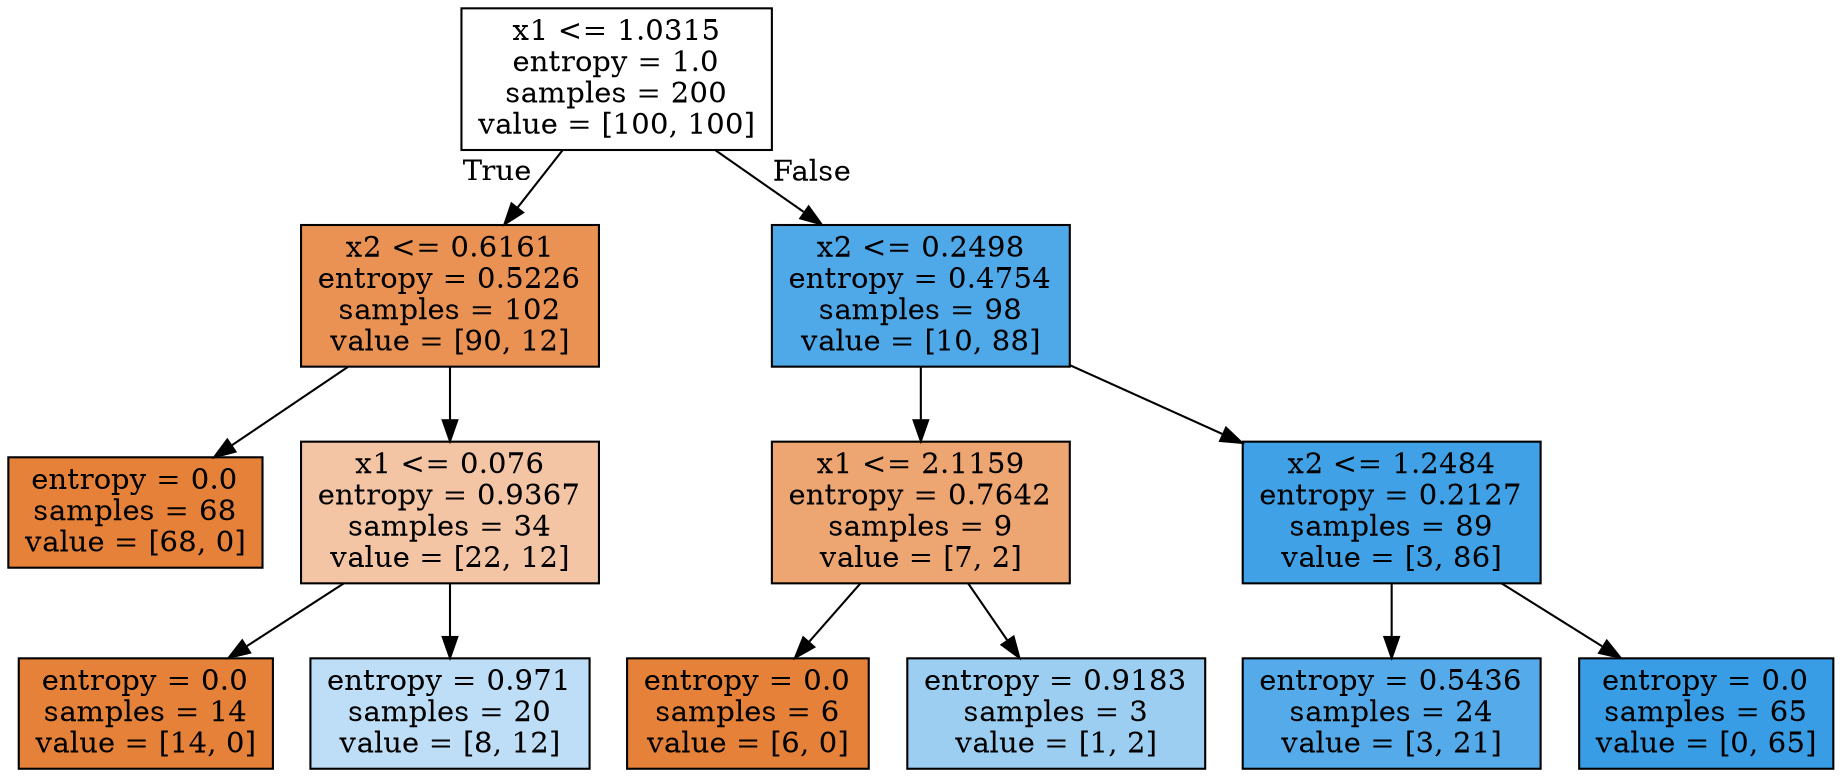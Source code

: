 digraph Tree {
node [shape=box, style="filled", color="black"] ;
0 [label="x1 <= 1.0315\nentropy = 1.0\nsamples = 200\nvalue = [100, 100]", fillcolor="#e5813900"] ;
1 [label="x2 <= 0.6161\nentropy = 0.5226\nsamples = 102\nvalue = [90, 12]", fillcolor="#e58139dd"] ;
0 -> 1 [labeldistance=2.5, labelangle=45, headlabel="True"] ;
2 [label="entropy = 0.0\nsamples = 68\nvalue = [68, 0]", fillcolor="#e58139ff"] ;
1 -> 2 ;
3 [label="x1 <= 0.076\nentropy = 0.9367\nsamples = 34\nvalue = [22, 12]", fillcolor="#e5813974"] ;
1 -> 3 ;
4 [label="entropy = 0.0\nsamples = 14\nvalue = [14, 0]", fillcolor="#e58139ff"] ;
3 -> 4 ;
5 [label="entropy = 0.971\nsamples = 20\nvalue = [8, 12]", fillcolor="#399de555"] ;
3 -> 5 ;
6 [label="x2 <= 0.2498\nentropy = 0.4754\nsamples = 98\nvalue = [10, 88]", fillcolor="#399de5e2"] ;
0 -> 6 [labeldistance=2.5, labelangle=-45, headlabel="False"] ;
7 [label="x1 <= 2.1159\nentropy = 0.7642\nsamples = 9\nvalue = [7, 2]", fillcolor="#e58139b6"] ;
6 -> 7 ;
8 [label="entropy = 0.0\nsamples = 6\nvalue = [6, 0]", fillcolor="#e58139ff"] ;
7 -> 8 ;
9 [label="entropy = 0.9183\nsamples = 3\nvalue = [1, 2]", fillcolor="#399de57f"] ;
7 -> 9 ;
10 [label="x2 <= 1.2484\nentropy = 0.2127\nsamples = 89\nvalue = [3, 86]", fillcolor="#399de5f6"] ;
6 -> 10 ;
11 [label="entropy = 0.5436\nsamples = 24\nvalue = [3, 21]", fillcolor="#399de5db"] ;
10 -> 11 ;
12 [label="entropy = 0.0\nsamples = 65\nvalue = [0, 65]", fillcolor="#399de5ff"] ;
10 -> 12 ;
}